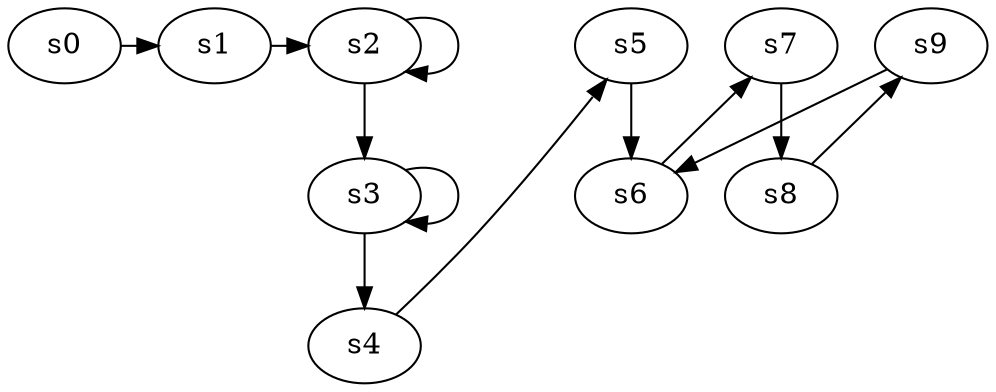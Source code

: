 digraph game_0187_chain_10 {
    s0 [name="s0", player=0];
    s1 [name="s1", player=1];
    s2 [name="s2", player=0];
    s3 [name="s3", player=1];
    s4 [name="s4", player=0];
    s5 [name="s5", player=1];
    s6 [name="s6", player=0, target=1];
    s7 [name="s7", player=1];
    s8 [name="s8", player=0];
    s9 [name="s9", player=1];

    s0 -> s1 [constraint="time == 8 || time == 9 || time == 12"];
    s1 -> s2 [constraint="time % 5 == 0"];
    s2 -> s3;
    s3 -> s4;
    s4 -> s5 [constraint="time % 2 == 0"];
    s5 -> s6;
    s6 -> s7 [constraint="time == 12"];
    s7 -> s8;
    s8 -> s9 [constraint="time % 2 == 1"];
    s2 -> s2 [constraint="time % 3 == 0"];
    s3 -> s3 [constraint="time % 4 == 0"];
    s9 -> s6 [constraint="!(time % 3 == 0)"];
}

